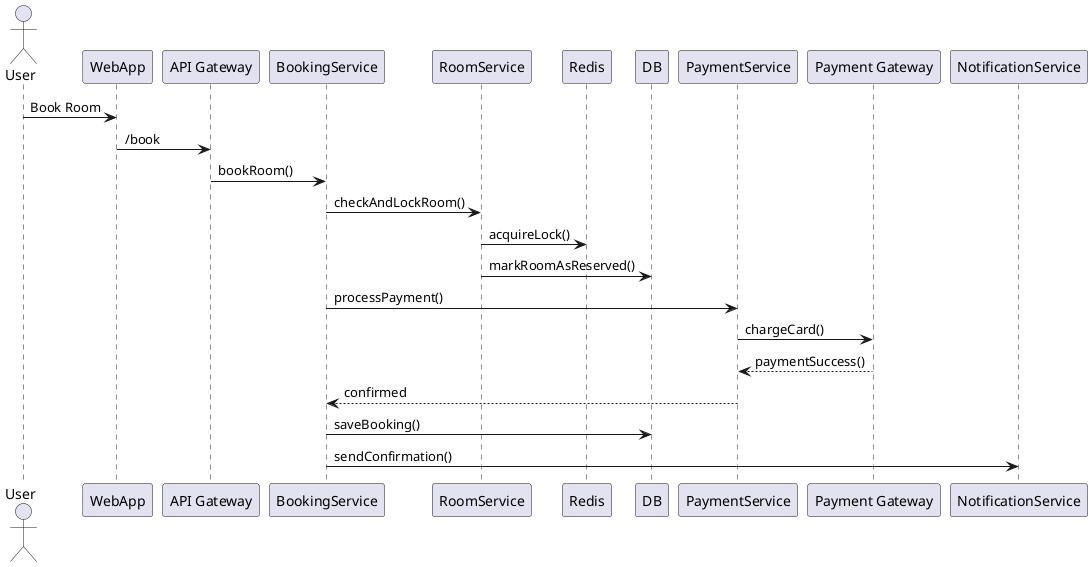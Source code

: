 @startuml
actor User
participant WebApp
participant "API Gateway" as APIGateway
participant BookingService
participant RoomService
participant Redis
participant DB
participant PaymentService
participant "Payment Gateway" as PaymentGateway
participant NotificationService

User -> WebApp: Book Room
WebApp -> APIGateway: /book
APIGateway -> BookingService: bookRoom()
BookingService -> RoomService: checkAndLockRoom()
RoomService -> Redis: acquireLock()
RoomService -> DB: markRoomAsReserved()
BookingService -> PaymentService: processPayment()
PaymentService -> PaymentGateway: chargeCard()
PaymentGateway --> PaymentService: paymentSuccess()
PaymentService --> BookingService: confirmed
BookingService -> DB: saveBooking()
BookingService -> NotificationService: sendConfirmation()
@enduml
